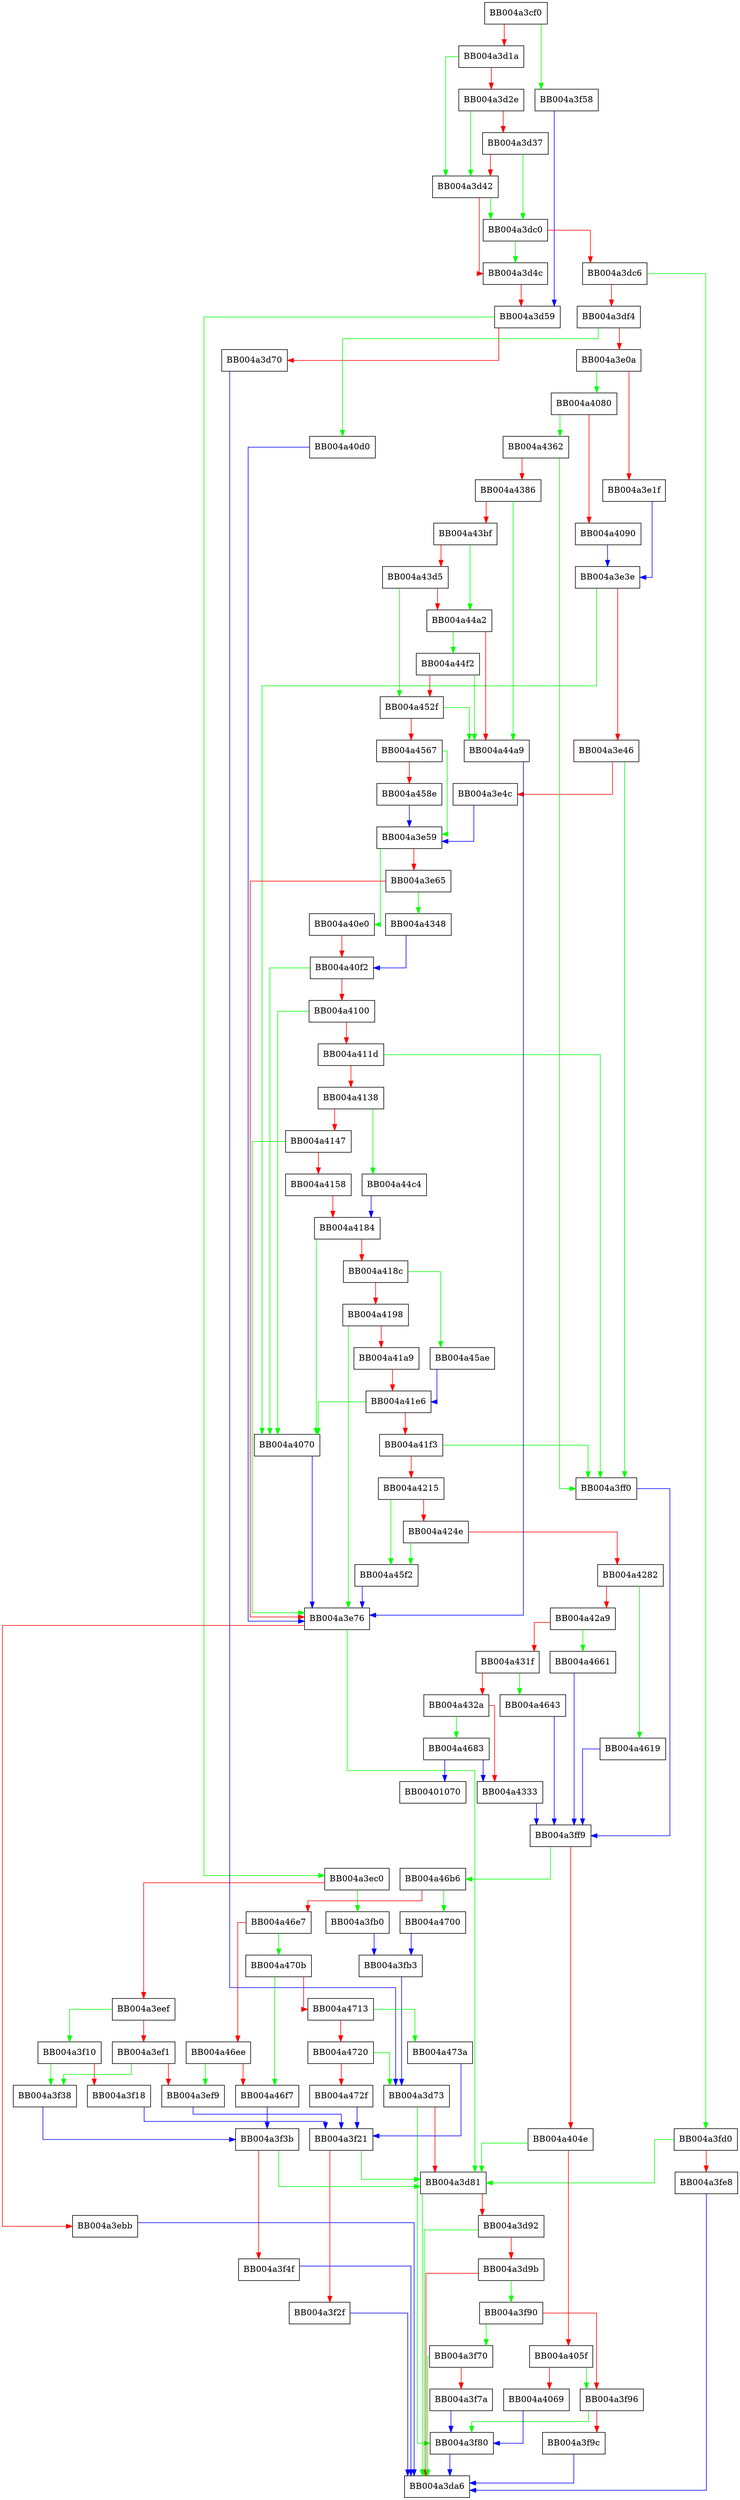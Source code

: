 digraph tls_decrypt_ticket {
  node [shape="box"];
  graph [splines=ortho];
  BB004a3cf0 -> BB004a3f58 [color="green"];
  BB004a3cf0 -> BB004a3d1a [color="red"];
  BB004a3d1a -> BB004a3d42 [color="green"];
  BB004a3d1a -> BB004a3d2e [color="red"];
  BB004a3d2e -> BB004a3d42 [color="green"];
  BB004a3d2e -> BB004a3d37 [color="red"];
  BB004a3d37 -> BB004a3dc0 [color="green"];
  BB004a3d37 -> BB004a3d42 [color="red"];
  BB004a3d42 -> BB004a3dc0 [color="green"];
  BB004a3d42 -> BB004a3d4c [color="red"];
  BB004a3d4c -> BB004a3d59 [color="red"];
  BB004a3d59 -> BB004a3ec0 [color="green"];
  BB004a3d59 -> BB004a3d70 [color="red"];
  BB004a3d70 -> BB004a3d73 [color="blue"];
  BB004a3d73 -> BB004a3f80 [color="green"];
  BB004a3d73 -> BB004a3d81 [color="red"];
  BB004a3d81 -> BB004a3da6 [color="green"];
  BB004a3d81 -> BB004a3d92 [color="red"];
  BB004a3d92 -> BB004a3da6 [color="green"];
  BB004a3d92 -> BB004a3d9b [color="red"];
  BB004a3d9b -> BB004a3f90 [color="green"];
  BB004a3d9b -> BB004a3da6 [color="red"];
  BB004a3dc0 -> BB004a3d4c [color="green"];
  BB004a3dc0 -> BB004a3dc6 [color="red"];
  BB004a3dc6 -> BB004a3fd0 [color="green"];
  BB004a3dc6 -> BB004a3df4 [color="red"];
  BB004a3df4 -> BB004a40d0 [color="green"];
  BB004a3df4 -> BB004a3e0a [color="red"];
  BB004a3e0a -> BB004a4080 [color="green"];
  BB004a3e0a -> BB004a3e1f [color="red"];
  BB004a3e1f -> BB004a3e3e [color="blue"];
  BB004a3e3e -> BB004a4070 [color="green"];
  BB004a3e3e -> BB004a3e46 [color="red"];
  BB004a3e46 -> BB004a3ff0 [color="green"];
  BB004a3e46 -> BB004a3e4c [color="red"];
  BB004a3e4c -> BB004a3e59 [color="blue"];
  BB004a3e59 -> BB004a40e0 [color="green"];
  BB004a3e59 -> BB004a3e65 [color="red"];
  BB004a3e65 -> BB004a4348 [color="green"];
  BB004a3e65 -> BB004a3e76 [color="red"];
  BB004a3e76 -> BB004a3d81 [color="green"];
  BB004a3e76 -> BB004a3ebb [color="red"];
  BB004a3ebb -> BB004a3da6 [color="blue"];
  BB004a3ec0 -> BB004a3fb0 [color="green"];
  BB004a3ec0 -> BB004a3eef [color="red"];
  BB004a3eef -> BB004a3f10 [color="green"];
  BB004a3eef -> BB004a3ef1 [color="red"];
  BB004a3ef1 -> BB004a3f38 [color="green"];
  BB004a3ef1 -> BB004a3ef9 [color="red"];
  BB004a3ef9 -> BB004a3f21 [color="blue"];
  BB004a3f10 -> BB004a3f38 [color="green"];
  BB004a3f10 -> BB004a3f18 [color="red"];
  BB004a3f18 -> BB004a3f21 [color="blue"];
  BB004a3f21 -> BB004a3d81 [color="green"];
  BB004a3f21 -> BB004a3f2f [color="red"];
  BB004a3f2f -> BB004a3da6 [color="blue"];
  BB004a3f38 -> BB004a3f3b [color="blue"];
  BB004a3f3b -> BB004a3d81 [color="green"];
  BB004a3f3b -> BB004a3f4f [color="red"];
  BB004a3f4f -> BB004a3da6 [color="blue"];
  BB004a3f58 -> BB004a3d59 [color="blue"];
  BB004a3f70 -> BB004a3da6 [color="green"];
  BB004a3f70 -> BB004a3f7a [color="red"];
  BB004a3f7a -> BB004a3f80 [color="blue"];
  BB004a3f80 -> BB004a3da6 [color="blue"];
  BB004a3f90 -> BB004a3f70 [color="green"];
  BB004a3f90 -> BB004a3f96 [color="red"];
  BB004a3f96 -> BB004a3f80 [color="green"];
  BB004a3f96 -> BB004a3f9c [color="red"];
  BB004a3f9c -> BB004a3da6 [color="blue"];
  BB004a3fb0 -> BB004a3fb3 [color="blue"];
  BB004a3fb3 -> BB004a3d73 [color="blue"];
  BB004a3fd0 -> BB004a3d81 [color="green"];
  BB004a3fd0 -> BB004a3fe8 [color="red"];
  BB004a3fe8 -> BB004a3da6 [color="blue"];
  BB004a3ff0 -> BB004a3ff9 [color="blue"];
  BB004a3ff9 -> BB004a46b6 [color="green"];
  BB004a3ff9 -> BB004a404e [color="red"];
  BB004a404e -> BB004a3d81 [color="green"];
  BB004a404e -> BB004a405f [color="red"];
  BB004a405f -> BB004a3f96 [color="green"];
  BB004a405f -> BB004a4069 [color="red"];
  BB004a4069 -> BB004a3f80 [color="blue"];
  BB004a4070 -> BB004a3e76 [color="blue"];
  BB004a4080 -> BB004a4362 [color="green"];
  BB004a4080 -> BB004a4090 [color="red"];
  BB004a4090 -> BB004a3e3e [color="blue"];
  BB004a40d0 -> BB004a3e76 [color="blue"];
  BB004a40e0 -> BB004a40f2 [color="red"];
  BB004a40f2 -> BB004a4070 [color="green"];
  BB004a40f2 -> BB004a4100 [color="red"];
  BB004a4100 -> BB004a4070 [color="green"];
  BB004a4100 -> BB004a411d [color="red"];
  BB004a411d -> BB004a3ff0 [color="green"];
  BB004a411d -> BB004a4138 [color="red"];
  BB004a4138 -> BB004a44c4 [color="green"];
  BB004a4138 -> BB004a4147 [color="red"];
  BB004a4147 -> BB004a3e76 [color="green"];
  BB004a4147 -> BB004a4158 [color="red"];
  BB004a4158 -> BB004a4184 [color="red"];
  BB004a4184 -> BB004a4070 [color="green"];
  BB004a4184 -> BB004a418c [color="red"];
  BB004a418c -> BB004a45ae [color="green"];
  BB004a418c -> BB004a4198 [color="red"];
  BB004a4198 -> BB004a3e76 [color="green"];
  BB004a4198 -> BB004a41a9 [color="red"];
  BB004a41a9 -> BB004a41e6 [color="red"];
  BB004a41e6 -> BB004a4070 [color="green"];
  BB004a41e6 -> BB004a41f3 [color="red"];
  BB004a41f3 -> BB004a3ff0 [color="green"];
  BB004a41f3 -> BB004a4215 [color="red"];
  BB004a4215 -> BB004a45f2 [color="green"];
  BB004a4215 -> BB004a424e [color="red"];
  BB004a424e -> BB004a45f2 [color="green"];
  BB004a424e -> BB004a4282 [color="red"];
  BB004a4282 -> BB004a4619 [color="green"];
  BB004a4282 -> BB004a42a9 [color="red"];
  BB004a42a9 -> BB004a4661 [color="green"];
  BB004a42a9 -> BB004a431f [color="red"];
  BB004a431f -> BB004a4643 [color="green"];
  BB004a431f -> BB004a432a [color="red"];
  BB004a432a -> BB004a4683 [color="green"];
  BB004a432a -> BB004a4333 [color="red"];
  BB004a4333 -> BB004a3ff9 [color="blue"];
  BB004a4348 -> BB004a40f2 [color="blue"];
  BB004a4362 -> BB004a3ff0 [color="green"];
  BB004a4362 -> BB004a4386 [color="red"];
  BB004a4386 -> BB004a44a9 [color="green"];
  BB004a4386 -> BB004a43bf [color="red"];
  BB004a43bf -> BB004a44a2 [color="green"];
  BB004a43bf -> BB004a43d5 [color="red"];
  BB004a43d5 -> BB004a452f [color="green"];
  BB004a43d5 -> BB004a44a2 [color="red"];
  BB004a44a2 -> BB004a44f2 [color="green"];
  BB004a44a2 -> BB004a44a9 [color="red"];
  BB004a44a9 -> BB004a3e76 [color="blue"];
  BB004a44c4 -> BB004a4184 [color="blue"];
  BB004a44f2 -> BB004a44a9 [color="green"];
  BB004a44f2 -> BB004a452f [color="red"];
  BB004a452f -> BB004a44a9 [color="green"];
  BB004a452f -> BB004a4567 [color="red"];
  BB004a4567 -> BB004a3e59 [color="green"];
  BB004a4567 -> BB004a458e [color="red"];
  BB004a458e -> BB004a3e59 [color="blue"];
  BB004a45ae -> BB004a41e6 [color="blue"];
  BB004a45f2 -> BB004a3e76 [color="blue"];
  BB004a4619 -> BB004a3ff9 [color="blue"];
  BB004a4643 -> BB004a3ff9 [color="blue"];
  BB004a4661 -> BB004a3ff9 [color="blue"];
  BB004a4683 -> BB00401070 [color="blue"];
  BB004a4683 -> BB004a4333 [color="blue"];
  BB004a46b6 -> BB004a4700 [color="green"];
  BB004a46b6 -> BB004a46e7 [color="red"];
  BB004a46e7 -> BB004a470b [color="green"];
  BB004a46e7 -> BB004a46ee [color="red"];
  BB004a46ee -> BB004a3ef9 [color="green"];
  BB004a46ee -> BB004a46f7 [color="red"];
  BB004a46f7 -> BB004a3f3b [color="blue"];
  BB004a4700 -> BB004a3fb3 [color="blue"];
  BB004a470b -> BB004a46f7 [color="green"];
  BB004a470b -> BB004a4713 [color="red"];
  BB004a4713 -> BB004a473a [color="green"];
  BB004a4713 -> BB004a4720 [color="red"];
  BB004a4720 -> BB004a3d73 [color="green"];
  BB004a4720 -> BB004a472f [color="red"];
  BB004a472f -> BB004a3f21 [color="blue"];
  BB004a473a -> BB004a3f21 [color="blue"];
}